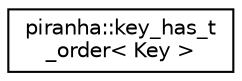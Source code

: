 digraph "Graphical Class Hierarchy"
{
  edge [fontname="Helvetica",fontsize="10",labelfontname="Helvetica",labelfontsize="10"];
  node [fontname="Helvetica",fontsize="10",shape=record];
  rankdir="LR";
  Node0 [label="piranha::key_has_t\l_order\< Key \>",height=0.2,width=0.4,color="black", fillcolor="white", style="filled",URL="$classpiranha_1_1key__has__t__order.html",tooltip="Type trait to detect if a key type has a trigonometric order property. "];
}
